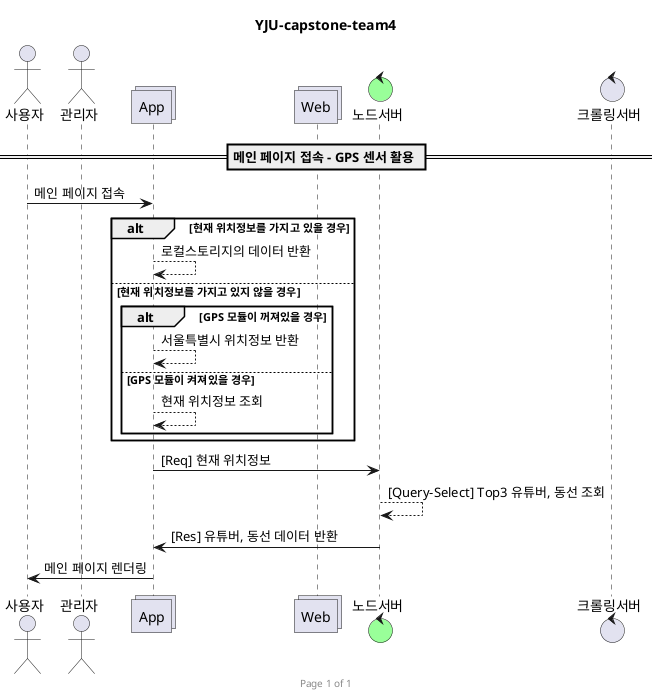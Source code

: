 @startuml

title YJU-capstone-team4
footer Page %page% of %lastpage%

actor 사용자 as User
actor 관리자 as Admin

collections App
collections Web
control 노드서버 as Node #99FF99
control 크롤링서버 as Lamda

== 메인 페이지 접속 - GPS 센서 활용 ==
User -> App : 메인 페이지 접속
alt 현재 위치정보를 가지고 있을 경우
    App --> App : 로컬스토리지의 데이터 반환
else 현재 위치정보를 가지고 있지 않을 경우
    alt GPS 모듈이 꺼져있을 경우
        App --> App : 서울특별시 위치정보 반환
    else GPS 모듈이 켜져있을 경우
    App --> App : 현재 위치정보 조회
    end
end
' App -> User : [Res] 현재 위치정보 반환

' User -> App : 메인페이지 요청
App -> Node : [Req] 현재 위치정보
Node --> Node : [Query-Select] Top3 유튜버, 동선 조회
Node -> App : [Res] 유튜버, 동선 데이터 반환
App -> User : 메인 페이지 렌더링
@enduml